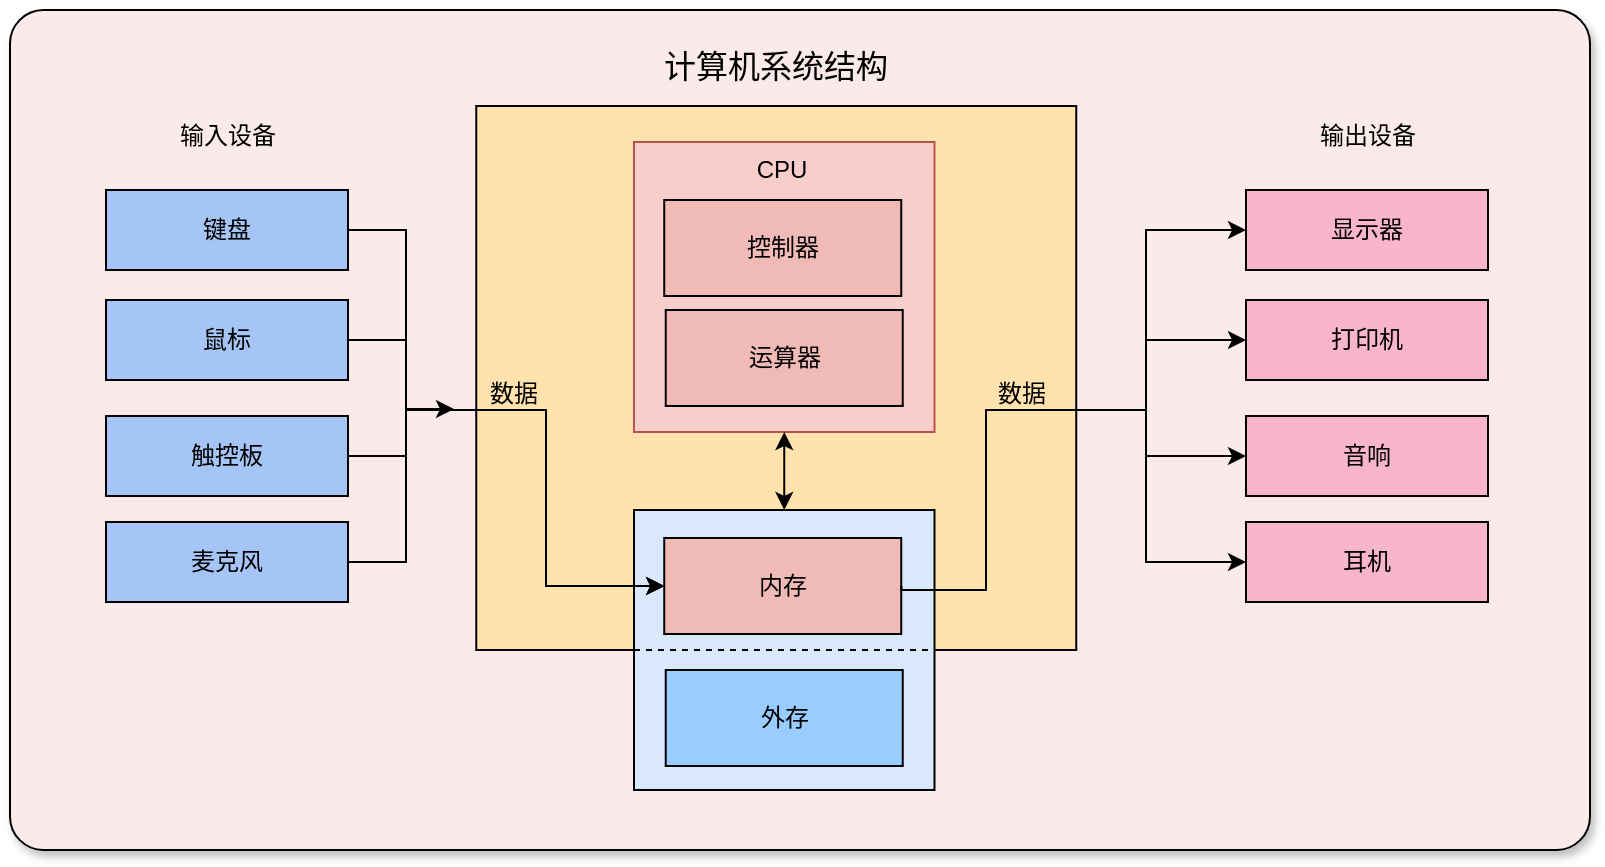 <mxfile version="26.2.9" pages="2">
  <diagram id="quONnxb9Ucw7Qj4F1OV8" name="00">
    <mxGraphModel dx="1262" dy="665" grid="1" gridSize="10" guides="1" tooltips="1" connect="1" arrows="1" fold="1" page="0" pageScale="1" pageWidth="850" pageHeight="1100" math="0" shadow="0">
      <root>
        <mxCell id="0" />
        <mxCell id="1" parent="0" />
        <mxCell id="I5aDIzrliXxLVix5E_Ne-48" value="" style="rounded=1;whiteSpace=wrap;html=1;fillColor=#FBEAEA;arcSize=4;shadow=1;" vertex="1" parent="1">
          <mxGeometry x="-38" y="210" width="790" height="420" as="geometry" />
        </mxCell>
        <mxCell id="I5aDIzrliXxLVix5E_Ne-1" value="" style="rounded=0;whiteSpace=wrap;html=1;fillColor=#FFE2AD;shadow=0;" vertex="1" parent="1">
          <mxGeometry x="195.13" y="258" width="300" height="272" as="geometry" />
        </mxCell>
        <mxCell id="I5aDIzrliXxLVix5E_Ne-2" value="计算机系统结构" style="text;html=1;align=center;verticalAlign=middle;whiteSpace=wrap;rounded=0;fontSize=16;" vertex="1" parent="1">
          <mxGeometry x="254.315" y="228" width="181.63" height="20" as="geometry" />
        </mxCell>
        <mxCell id="I5aDIzrliXxLVix5E_Ne-29" style="edgeStyle=orthogonalEdgeStyle;rounded=0;orthogonalLoop=1;jettySize=auto;html=1;entryX=0;entryY=0.5;entryDx=0;entryDy=0;" edge="1" parent="1" target="I5aDIzrliXxLVix5E_Ne-21">
          <mxGeometry relative="1" as="geometry">
            <mxPoint x="410" y="500" as="sourcePoint" />
            <Array as="points">
              <mxPoint x="450" y="500" />
              <mxPoint x="450" y="410" />
              <mxPoint x="530" y="410" />
              <mxPoint x="530" y="433" />
            </Array>
          </mxGeometry>
        </mxCell>
        <mxCell id="I5aDIzrliXxLVix5E_Ne-41" style="edgeStyle=orthogonalEdgeStyle;rounded=0;orthogonalLoop=1;jettySize=auto;html=1;exitX=1;exitY=0.5;exitDx=0;exitDy=0;entryX=0;entryY=0.5;entryDx=0;entryDy=0;" edge="1" parent="1" source="I5aDIzrliXxLVix5E_Ne-61" target="I5aDIzrliXxLVix5E_Ne-22">
          <mxGeometry relative="1" as="geometry">
            <Array as="points">
              <mxPoint x="408" y="500" />
              <mxPoint x="450" y="500" />
              <mxPoint x="450" y="410" />
              <mxPoint x="530" y="410" />
              <mxPoint x="530" y="486" />
            </Array>
          </mxGeometry>
        </mxCell>
        <mxCell id="I5aDIzrliXxLVix5E_Ne-15" value="" style="group;fillColor=none;" vertex="1" connectable="0" parent="1">
          <mxGeometry x="10" y="300" width="121" height="206" as="geometry" />
        </mxCell>
        <mxCell id="I5aDIzrliXxLVix5E_Ne-7" value="键盘" style="rounded=0;whiteSpace=wrap;html=1;flipV=1;fillColor=#A5C5F6;" vertex="1" parent="I5aDIzrliXxLVix5E_Ne-15">
          <mxGeometry width="121" height="40" as="geometry" />
        </mxCell>
        <mxCell id="I5aDIzrliXxLVix5E_Ne-8" value="鼠标" style="rounded=0;whiteSpace=wrap;html=1;flipV=1;fillColor=#A5C5F6;" vertex="1" parent="I5aDIzrliXxLVix5E_Ne-15">
          <mxGeometry y="55" width="121" height="40" as="geometry" />
        </mxCell>
        <mxCell id="I5aDIzrliXxLVix5E_Ne-9" value="触控板" style="rounded=0;whiteSpace=wrap;html=1;flipV=1;fillColor=#A5C5F6;" vertex="1" parent="I5aDIzrliXxLVix5E_Ne-15">
          <mxGeometry y="113" width="121" height="40" as="geometry" />
        </mxCell>
        <mxCell id="I5aDIzrliXxLVix5E_Ne-14" value="麦克风" style="rounded=0;whiteSpace=wrap;html=1;flipV=1;fillColor=#A5C5F6;" vertex="1" parent="I5aDIzrliXxLVix5E_Ne-15">
          <mxGeometry y="166" width="121" height="40" as="geometry" />
        </mxCell>
        <mxCell id="I5aDIzrliXxLVix5E_Ne-18" value="" style="group" vertex="1" connectable="0" parent="1">
          <mxGeometry x="580" y="300" width="121" height="206" as="geometry" />
        </mxCell>
        <mxCell id="I5aDIzrliXxLVix5E_Ne-19" value="显示器" style="rounded=0;whiteSpace=wrap;html=1;flipV=1;fillColor=#F9B5CB;" vertex="1" parent="I5aDIzrliXxLVix5E_Ne-18">
          <mxGeometry width="121" height="40" as="geometry" />
        </mxCell>
        <mxCell id="I5aDIzrliXxLVix5E_Ne-20" value="打印机" style="rounded=0;whiteSpace=wrap;html=1;flipV=1;fillColor=#F9B5CB;" vertex="1" parent="I5aDIzrliXxLVix5E_Ne-18">
          <mxGeometry y="55" width="121" height="40" as="geometry" />
        </mxCell>
        <mxCell id="I5aDIzrliXxLVix5E_Ne-21" value="音响" style="rounded=0;whiteSpace=wrap;html=1;flipV=1;fillColor=#F9B5CB;" vertex="1" parent="I5aDIzrliXxLVix5E_Ne-18">
          <mxGeometry y="113" width="121" height="40" as="geometry" />
        </mxCell>
        <mxCell id="I5aDIzrliXxLVix5E_Ne-22" value="耳机" style="rounded=0;whiteSpace=wrap;html=1;flipV=1;fillColor=#F9B5CB;" vertex="1" parent="I5aDIzrliXxLVix5E_Ne-18">
          <mxGeometry y="166" width="121" height="40" as="geometry" />
        </mxCell>
        <mxCell id="I5aDIzrliXxLVix5E_Ne-23" value="" style="edgeStyle=orthogonalEdgeStyle;orthogonalLoop=1;jettySize=auto;html=1;rounded=0;exitX=1;exitY=0.5;exitDx=0;exitDy=0;entryX=0;entryY=0.5;entryDx=0;entryDy=0;" edge="1" parent="1" source="I5aDIzrliXxLVix5E_Ne-7" target="I5aDIzrliXxLVix5E_Ne-61">
          <mxGeometry width="80" relative="1" as="geometry">
            <mxPoint x="250" y="190" as="sourcePoint" />
            <mxPoint x="330" y="190" as="targetPoint" />
            <Array as="points">
              <mxPoint x="160" y="320" />
              <mxPoint x="160" y="410" />
              <mxPoint x="230" y="410" />
              <mxPoint x="230" y="498" />
            </Array>
          </mxGeometry>
        </mxCell>
        <mxCell id="I5aDIzrliXxLVix5E_Ne-37" value="数据" style="text;html=1;align=center;verticalAlign=middle;whiteSpace=wrap;rounded=0;" vertex="1" parent="1">
          <mxGeometry x="184" y="387" width="60" height="30" as="geometry" />
        </mxCell>
        <mxCell id="I5aDIzrliXxLVix5E_Ne-38" value="数据" style="text;html=1;align=center;verticalAlign=middle;whiteSpace=wrap;rounded=0;" vertex="1" parent="1">
          <mxGeometry x="437.63" y="387" width="60" height="30" as="geometry" />
        </mxCell>
        <mxCell id="I5aDIzrliXxLVix5E_Ne-50" style="edgeStyle=orthogonalEdgeStyle;rounded=0;orthogonalLoop=1;jettySize=auto;html=1;exitX=1;exitY=0.5;exitDx=0;exitDy=0;entryX=0;entryY=0.75;entryDx=0;entryDy=0;" edge="1" parent="1" source="I5aDIzrliXxLVix5E_Ne-14" target="I5aDIzrliXxLVix5E_Ne-37">
          <mxGeometry relative="1" as="geometry">
            <Array as="points">
              <mxPoint x="160" y="486" />
              <mxPoint x="160" y="409" />
            </Array>
          </mxGeometry>
        </mxCell>
        <mxCell id="I5aDIzrliXxLVix5E_Ne-54" value="" style="group" vertex="1" connectable="0" parent="1">
          <mxGeometry x="274" y="256" width="150.25" height="254.5" as="geometry" />
        </mxCell>
        <mxCell id="I5aDIzrliXxLVix5E_Ne-3" value="" style="rounded=0;whiteSpace=wrap;html=1;fillColor=#f8cecc;strokeColor=#b85450;shadow=0;" vertex="1" parent="I5aDIzrliXxLVix5E_Ne-54">
          <mxGeometry y="20" width="150.25" height="145" as="geometry" />
        </mxCell>
        <mxCell id="I5aDIzrliXxLVix5E_Ne-47" value="CPU" style="text;html=1;align=center;verticalAlign=middle;whiteSpace=wrap;rounded=0;" vertex="1" parent="I5aDIzrliXxLVix5E_Ne-54">
          <mxGeometry x="44.365" y="19" width="60" height="30" as="geometry" />
        </mxCell>
        <mxCell id="I5aDIzrliXxLVix5E_Ne-4" value="控制器" style="rounded=0;whiteSpace=wrap;html=1;fillColor=#F0BAB7;" vertex="1" parent="I5aDIzrliXxLVix5E_Ne-54">
          <mxGeometry x="15.12" y="49" width="118.5" height="48" as="geometry" />
        </mxCell>
        <mxCell id="I5aDIzrliXxLVix5E_Ne-6" value="运算器" style="rounded=0;whiteSpace=wrap;html=1;fillColor=#F0BAB7;" vertex="1" parent="I5aDIzrliXxLVix5E_Ne-54">
          <mxGeometry x="15.87" y="104" width="118.5" height="48" as="geometry" />
        </mxCell>
        <mxCell id="I5aDIzrliXxLVix5E_Ne-5" value="存储器" style="rounded=0;whiteSpace=wrap;html=1;fillColor=#AEDBC3;" vertex="1" parent="I5aDIzrliXxLVix5E_Ne-54">
          <mxGeometry y="205.5" width="150" height="49" as="geometry" />
        </mxCell>
        <mxCell id="I5aDIzrliXxLVix5E_Ne-60" value="" style="rounded=0;whiteSpace=wrap;html=1;fillColor=#dae8fc;strokeColor=#000000;" vertex="1" parent="1">
          <mxGeometry x="274" y="460" width="150.25" height="140" as="geometry" />
        </mxCell>
        <mxCell id="I5aDIzrliXxLVix5E_Ne-61" value="内存" style="rounded=0;whiteSpace=wrap;html=1;fillColor=light-dark(#f0bab7, #1d293b);strokeColor=#000000;" vertex="1" parent="1">
          <mxGeometry x="289.12" y="474" width="118.5" height="48" as="geometry" />
        </mxCell>
        <mxCell id="I5aDIzrliXxLVix5E_Ne-62" value="外存" style="rounded=0;whiteSpace=wrap;html=1;fillColor=#99CCFF;strokeColor=#000000;" vertex="1" parent="1">
          <mxGeometry x="289.87" y="540" width="118.5" height="48" as="geometry" />
        </mxCell>
        <mxCell id="I5aDIzrliXxLVix5E_Ne-65" style="edgeStyle=orthogonalEdgeStyle;rounded=0;orthogonalLoop=1;jettySize=auto;html=1;exitX=0;exitY=0.5;exitDx=0;exitDy=0;entryX=1;entryY=0.5;entryDx=0;entryDy=0;dashed=1;endArrow=none;startFill=0;" edge="1" parent="1" source="I5aDIzrliXxLVix5E_Ne-60" target="I5aDIzrliXxLVix5E_Ne-60">
          <mxGeometry relative="1" as="geometry">
            <Array as="points">
              <mxPoint x="360" y="530" />
              <mxPoint x="360" y="530" />
            </Array>
          </mxGeometry>
        </mxCell>
        <mxCell id="I5aDIzrliXxLVix5E_Ne-53" style="edgeStyle=orthogonalEdgeStyle;rounded=0;orthogonalLoop=1;jettySize=auto;html=1;exitX=0.5;exitY=1;exitDx=0;exitDy=0;startArrow=classic;startFill=1;entryX=0.5;entryY=0;entryDx=0;entryDy=0;" edge="1" parent="1" source="I5aDIzrliXxLVix5E_Ne-3" target="I5aDIzrliXxLVix5E_Ne-60">
          <mxGeometry relative="1" as="geometry">
            <mxPoint x="349" y="470" as="targetPoint" />
          </mxGeometry>
        </mxCell>
        <mxCell id="I5aDIzrliXxLVix5E_Ne-66" style="edgeStyle=orthogonalEdgeStyle;rounded=0;orthogonalLoop=1;jettySize=auto;html=1;exitX=1;exitY=0.5;exitDx=0;exitDy=0;" edge="1" parent="1" source="I5aDIzrliXxLVix5E_Ne-14" target="I5aDIzrliXxLVix5E_Ne-61">
          <mxGeometry relative="1" as="geometry">
            <Array as="points">
              <mxPoint x="160" y="486" />
              <mxPoint x="160" y="410" />
              <mxPoint x="230" y="410" />
              <mxPoint x="230" y="498" />
            </Array>
          </mxGeometry>
        </mxCell>
        <mxCell id="I5aDIzrliXxLVix5E_Ne-67" style="edgeStyle=orthogonalEdgeStyle;rounded=0;orthogonalLoop=1;jettySize=auto;html=1;exitX=1;exitY=0.5;exitDx=0;exitDy=0;entryX=0;entryY=0.5;entryDx=0;entryDy=0;" edge="1" parent="1" source="I5aDIzrliXxLVix5E_Ne-9" target="I5aDIzrliXxLVix5E_Ne-61">
          <mxGeometry relative="1" as="geometry">
            <Array as="points">
              <mxPoint x="160" y="433" />
              <mxPoint x="160" y="410" />
              <mxPoint x="230" y="410" />
              <mxPoint x="230" y="498" />
            </Array>
          </mxGeometry>
        </mxCell>
        <mxCell id="I5aDIzrliXxLVix5E_Ne-73" style="edgeStyle=orthogonalEdgeStyle;rounded=0;orthogonalLoop=1;jettySize=auto;html=1;exitX=1;exitY=0.5;exitDx=0;exitDy=0;entryX=0;entryY=0.5;entryDx=0;entryDy=0;" edge="1" parent="1" source="I5aDIzrliXxLVix5E_Ne-8" target="I5aDIzrliXxLVix5E_Ne-61">
          <mxGeometry relative="1" as="geometry">
            <Array as="points">
              <mxPoint x="160" y="375" />
              <mxPoint x="160" y="410" />
              <mxPoint x="230" y="410" />
              <mxPoint x="230" y="498" />
            </Array>
          </mxGeometry>
        </mxCell>
        <mxCell id="I5aDIzrliXxLVix5E_Ne-27" style="edgeStyle=orthogonalEdgeStyle;rounded=0;orthogonalLoop=1;jettySize=auto;html=1;exitX=1;exitY=0.5;exitDx=0;exitDy=0;entryX=0;entryY=0.5;entryDx=0;entryDy=0;" edge="1" parent="1" source="I5aDIzrliXxLVix5E_Ne-61" target="I5aDIzrliXxLVix5E_Ne-19">
          <mxGeometry relative="1" as="geometry">
            <mxPoint x="460" y="486" as="sourcePoint" />
            <mxPoint x="653.97" y="320" as="targetPoint" />
            <Array as="points">
              <mxPoint x="408" y="500" />
              <mxPoint x="450" y="500" />
              <mxPoint x="450" y="410" />
              <mxPoint x="530" y="410" />
              <mxPoint x="530" y="320" />
            </Array>
          </mxGeometry>
        </mxCell>
        <mxCell id="I5aDIzrliXxLVix5E_Ne-28" style="edgeStyle=orthogonalEdgeStyle;rounded=0;orthogonalLoop=1;jettySize=auto;html=1;exitX=1;exitY=0.5;exitDx=0;exitDy=0;entryX=0;entryY=0.5;entryDx=0;entryDy=0;" edge="1" parent="1" source="I5aDIzrliXxLVix5E_Ne-61" target="I5aDIzrliXxLVix5E_Ne-20">
          <mxGeometry relative="1" as="geometry">
            <Array as="points">
              <mxPoint x="408" y="500" />
              <mxPoint x="450" y="500" />
              <mxPoint x="450" y="410" />
              <mxPoint x="530" y="410" />
              <mxPoint x="530" y="375" />
            </Array>
          </mxGeometry>
        </mxCell>
        <mxCell id="I5aDIzrliXxLVix5E_Ne-74" value="输入设备" style="text;html=1;align=center;verticalAlign=middle;whiteSpace=wrap;rounded=0;" vertex="1" parent="1">
          <mxGeometry x="40.5" y="258" width="60" height="30" as="geometry" />
        </mxCell>
        <mxCell id="I5aDIzrliXxLVix5E_Ne-75" value="输出设备" style="text;html=1;align=center;verticalAlign=middle;whiteSpace=wrap;rounded=0;" vertex="1" parent="1">
          <mxGeometry x="610.5" y="258" width="60" height="30" as="geometry" />
        </mxCell>
      </root>
    </mxGraphModel>
  </diagram>
  <diagram id="C5RBs43oDa-KdzZeNtuy" name="Page-1">
    <mxGraphModel dx="1354" dy="1046" grid="0" gridSize="10" guides="1" tooltips="1" connect="1" arrows="1" fold="1" page="0" pageScale="1" pageWidth="827" pageHeight="1169" math="0" shadow="0">
      <root>
        <mxCell id="WIyWlLk6GJQsqaUBKTNV-0" />
        <mxCell id="WIyWlLk6GJQsqaUBKTNV-1" parent="WIyWlLk6GJQsqaUBKTNV-0" />
        <mxCell id="xVwW4lFDMVjpCHsykP15-6" style="edgeStyle=orthogonalEdgeStyle;rounded=0;orthogonalLoop=1;jettySize=auto;html=1;exitX=0.5;exitY=1;exitDx=0;exitDy=0;entryX=0.5;entryY=0;entryDx=0;entryDy=0;" edge="1" parent="WIyWlLk6GJQsqaUBKTNV-1" source="xVwW4lFDMVjpCHsykP15-0" target="xVwW4lFDMVjpCHsykP15-2">
          <mxGeometry relative="1" as="geometry" />
        </mxCell>
        <mxCell id="xVwW4lFDMVjpCHsykP15-0" value="输入a, b" style="shape=parallelogram;perimeter=parallelogramPerimeter;whiteSpace=wrap;html=1;fixedSize=1;fillColor=#f5f5f5;fontColor=#333333;strokeColor=#666666;" vertex="1" parent="WIyWlLk6GJQsqaUBKTNV-1">
          <mxGeometry x="40" y="275" width="140" height="40" as="geometry" />
        </mxCell>
        <mxCell id="xVwW4lFDMVjpCHsykP15-5" style="edgeStyle=orthogonalEdgeStyle;rounded=0;orthogonalLoop=1;jettySize=auto;html=1;exitX=0.5;exitY=1;exitDx=0;exitDy=0;entryX=0.5;entryY=0;entryDx=0;entryDy=0;" edge="1" parent="WIyWlLk6GJQsqaUBKTNV-1" source="xVwW4lFDMVjpCHsykP15-1" target="xVwW4lFDMVjpCHsykP15-0">
          <mxGeometry relative="1" as="geometry" />
        </mxCell>
        <mxCell id="xVwW4lFDMVjpCHsykP15-1" value="开始" style="rounded=1;whiteSpace=wrap;html=1;fontSize=12;glass=0;strokeWidth=1;shadow=0;fillColor=#fff2cc;strokeColor=#d6b656;" vertex="1" parent="WIyWlLk6GJQsqaUBKTNV-1">
          <mxGeometry x="50" y="200" width="120" height="40" as="geometry" />
        </mxCell>
        <mxCell id="xVwW4lFDMVjpCHsykP15-7" style="edgeStyle=orthogonalEdgeStyle;rounded=0;orthogonalLoop=1;jettySize=auto;html=1;exitX=0.5;exitY=1;exitDx=0;exitDy=0;entryX=0.5;entryY=0;entryDx=0;entryDy=0;" edge="1" parent="WIyWlLk6GJQsqaUBKTNV-1" source="xVwW4lFDMVjpCHsykP15-2" target="xVwW4lFDMVjpCHsykP15-3">
          <mxGeometry relative="1" as="geometry" />
        </mxCell>
        <mxCell id="xVwW4lFDMVjpCHsykP15-2" value="算数运算&lt;div&gt;+ - * /&lt;/div&gt;" style="rounded=0;whiteSpace=wrap;html=1;fillColor=#f8cecc;strokeColor=#b85450;" vertex="1" parent="WIyWlLk6GJQsqaUBKTNV-1">
          <mxGeometry x="50" y="350" width="120" height="40" as="geometry" />
        </mxCell>
        <mxCell id="xVwW4lFDMVjpCHsykP15-8" style="edgeStyle=orthogonalEdgeStyle;rounded=0;orthogonalLoop=1;jettySize=auto;html=1;exitX=0.5;exitY=1;exitDx=0;exitDy=0;entryX=0.5;entryY=0;entryDx=0;entryDy=0;" edge="1" parent="WIyWlLk6GJQsqaUBKTNV-1" source="xVwW4lFDMVjpCHsykP15-3" target="xVwW4lFDMVjpCHsykP15-4">
          <mxGeometry relative="1" as="geometry" />
        </mxCell>
        <mxCell id="xVwW4lFDMVjpCHsykP15-3" value="输出计算结果" style="shape=parallelogram;perimeter=parallelogramPerimeter;whiteSpace=wrap;html=1;fixedSize=1;fillColor=#f5f5f5;fontColor=#333333;strokeColor=#666666;" vertex="1" parent="WIyWlLk6GJQsqaUBKTNV-1">
          <mxGeometry x="40" y="425" width="140" height="40" as="geometry" />
        </mxCell>
        <mxCell id="xVwW4lFDMVjpCHsykP15-4" value="结束" style="rounded=1;whiteSpace=wrap;html=1;fontSize=12;glass=0;strokeWidth=1;shadow=0;fillColor=#ffe6cc;strokeColor=#d79b00;" vertex="1" parent="WIyWlLk6GJQsqaUBKTNV-1">
          <mxGeometry x="50" y="500" width="120" height="40" as="geometry" />
        </mxCell>
        <mxCell id="xVwW4lFDMVjpCHsykP15-48" value="" style="group" vertex="1" connectable="0" parent="WIyWlLk6GJQsqaUBKTNV-1">
          <mxGeometry x="290" y="110" width="430" height="550" as="geometry" />
        </mxCell>
        <mxCell id="xVwW4lFDMVjpCHsykP15-27" style="edgeStyle=orthogonalEdgeStyle;rounded=0;orthogonalLoop=1;jettySize=auto;html=1;exitX=0.5;exitY=1;exitDx=0;exitDy=0;entryX=0.5;entryY=0;entryDx=0;entryDy=0;" edge="1" parent="xVwW4lFDMVjpCHsykP15-48" source="xVwW4lFDMVjpCHsykP15-18" target="xVwW4lFDMVjpCHsykP15-22">
          <mxGeometry relative="1" as="geometry" />
        </mxCell>
        <mxCell id="xVwW4lFDMVjpCHsykP15-28" style="edgeStyle=orthogonalEdgeStyle;rounded=0;orthogonalLoop=1;jettySize=auto;html=1;exitX=1;exitY=0.5;exitDx=0;exitDy=0;entryX=0.5;entryY=0;entryDx=0;entryDy=0;" edge="1" parent="xVwW4lFDMVjpCHsykP15-48" source="xVwW4lFDMVjpCHsykP15-18" target="xVwW4lFDMVjpCHsykP15-23">
          <mxGeometry relative="1" as="geometry" />
        </mxCell>
        <mxCell id="xVwW4lFDMVjpCHsykP15-18" value="op == &#39;+&#39;" style="rhombus;whiteSpace=wrap;html=1;" vertex="1" parent="xVwW4lFDMVjpCHsykP15-48">
          <mxGeometry x="30" y="147.685" width="80" height="50.926" as="geometry" />
        </mxCell>
        <mxCell id="xVwW4lFDMVjpCHsykP15-26" style="edgeStyle=orthogonalEdgeStyle;rounded=0;orthogonalLoop=1;jettySize=auto;html=1;exitX=0.5;exitY=1;exitDx=0;exitDy=0;entryX=0.5;entryY=0;entryDx=0;entryDy=0;" edge="1" parent="xVwW4lFDMVjpCHsykP15-48" source="xVwW4lFDMVjpCHsykP15-19" target="xVwW4lFDMVjpCHsykP15-18">
          <mxGeometry relative="1" as="geometry" />
        </mxCell>
        <mxCell id="xVwW4lFDMVjpCHsykP15-19" value="输入a, b, op" style="shape=parallelogram;perimeter=parallelogramPerimeter;whiteSpace=wrap;html=1;fixedSize=1;fillColor=#f5f5f5;fontColor=#333333;strokeColor=#666666;" vertex="1" parent="xVwW4lFDMVjpCHsykP15-48">
          <mxGeometry y="76.389" width="140" height="40.741" as="geometry" />
        </mxCell>
        <mxCell id="xVwW4lFDMVjpCHsykP15-20" style="edgeStyle=orthogonalEdgeStyle;rounded=0;orthogonalLoop=1;jettySize=auto;html=1;exitX=0.5;exitY=1;exitDx=0;exitDy=0;entryX=0.5;entryY=0;entryDx=0;entryDy=0;" edge="1" parent="xVwW4lFDMVjpCHsykP15-48" source="xVwW4lFDMVjpCHsykP15-21" target="xVwW4lFDMVjpCHsykP15-19">
          <mxGeometry relative="1" as="geometry" />
        </mxCell>
        <mxCell id="xVwW4lFDMVjpCHsykP15-21" value="开始" style="rounded=1;whiteSpace=wrap;html=1;fontSize=12;glass=0;strokeWidth=1;shadow=0;fillColor=#fff2cc;strokeColor=#d6b656;" vertex="1" parent="xVwW4lFDMVjpCHsykP15-48">
          <mxGeometry x="10" width="120" height="40.741" as="geometry" />
        </mxCell>
        <mxCell id="xVwW4lFDMVjpCHsykP15-39" style="edgeStyle=orthogonalEdgeStyle;rounded=0;orthogonalLoop=1;jettySize=auto;html=1;exitX=0.5;exitY=1;exitDx=0;exitDy=0;entryX=0.5;entryY=0;entryDx=0;entryDy=0;" edge="1" parent="xVwW4lFDMVjpCHsykP15-48" source="xVwW4lFDMVjpCHsykP15-22" target="xVwW4lFDMVjpCHsykP15-45">
          <mxGeometry relative="1" as="geometry">
            <mxPoint x="70" y="437.963" as="targetPoint" />
          </mxGeometry>
        </mxCell>
        <mxCell id="xVwW4lFDMVjpCHsykP15-22" value="计算 a + b" style="rounded=0;whiteSpace=wrap;html=1;fillColor=#f8cecc;strokeColor=#b85450;" vertex="1" parent="xVwW4lFDMVjpCHsykP15-48">
          <mxGeometry x="10" y="244.444" width="120" height="40.741" as="geometry" />
        </mxCell>
        <mxCell id="xVwW4lFDMVjpCHsykP15-29" style="edgeStyle=orthogonalEdgeStyle;rounded=0;orthogonalLoop=1;jettySize=auto;html=1;exitX=1;exitY=0.5;exitDx=0;exitDy=0;entryX=0.5;entryY=0;entryDx=0;entryDy=0;" edge="1" parent="xVwW4lFDMVjpCHsykP15-48" source="xVwW4lFDMVjpCHsykP15-23" target="xVwW4lFDMVjpCHsykP15-24">
          <mxGeometry relative="1" as="geometry" />
        </mxCell>
        <mxCell id="xVwW4lFDMVjpCHsykP15-34" style="edgeStyle=orthogonalEdgeStyle;rounded=0;orthogonalLoop=1;jettySize=auto;html=1;exitX=0.5;exitY=1;exitDx=0;exitDy=0;entryX=0.5;entryY=0;entryDx=0;entryDy=0;" edge="1" parent="xVwW4lFDMVjpCHsykP15-48" source="xVwW4lFDMVjpCHsykP15-23" target="xVwW4lFDMVjpCHsykP15-32">
          <mxGeometry relative="1" as="geometry" />
        </mxCell>
        <mxCell id="xVwW4lFDMVjpCHsykP15-23" value="op == &#39;-&#39;" style="rhombus;whiteSpace=wrap;html=1;" vertex="1" parent="xVwW4lFDMVjpCHsykP15-48">
          <mxGeometry x="130" y="193.519" width="80" height="50.926" as="geometry" />
        </mxCell>
        <mxCell id="xVwW4lFDMVjpCHsykP15-30" style="edgeStyle=orthogonalEdgeStyle;rounded=0;orthogonalLoop=1;jettySize=auto;html=1;exitX=1;exitY=0.5;exitDx=0;exitDy=0;entryX=0.5;entryY=0;entryDx=0;entryDy=0;" edge="1" parent="xVwW4lFDMVjpCHsykP15-48" source="xVwW4lFDMVjpCHsykP15-24" target="xVwW4lFDMVjpCHsykP15-25">
          <mxGeometry relative="1" as="geometry" />
        </mxCell>
        <mxCell id="xVwW4lFDMVjpCHsykP15-36" style="edgeStyle=orthogonalEdgeStyle;rounded=0;orthogonalLoop=1;jettySize=auto;html=1;exitX=0.5;exitY=1;exitDx=0;exitDy=0;entryX=0.5;entryY=0;entryDx=0;entryDy=0;" edge="1" parent="xVwW4lFDMVjpCHsykP15-48" source="xVwW4lFDMVjpCHsykP15-24" target="xVwW4lFDMVjpCHsykP15-31">
          <mxGeometry relative="1" as="geometry" />
        </mxCell>
        <mxCell id="xVwW4lFDMVjpCHsykP15-24" value="op == &#39;*&#39;" style="rhombus;whiteSpace=wrap;html=1;" vertex="1" parent="xVwW4lFDMVjpCHsykP15-48">
          <mxGeometry x="230" y="246.481" width="80" height="50.926" as="geometry" />
        </mxCell>
        <mxCell id="xVwW4lFDMVjpCHsykP15-37" style="edgeStyle=orthogonalEdgeStyle;rounded=0;orthogonalLoop=1;jettySize=auto;html=1;exitX=0.5;exitY=1;exitDx=0;exitDy=0;entryX=0.5;entryY=0;entryDx=0;entryDy=0;" edge="1" parent="xVwW4lFDMVjpCHsykP15-48" source="xVwW4lFDMVjpCHsykP15-25" target="xVwW4lFDMVjpCHsykP15-33">
          <mxGeometry relative="1" as="geometry" />
        </mxCell>
        <mxCell id="xVwW4lFDMVjpCHsykP15-25" value="op == &#39;/&#39;" style="rhombus;whiteSpace=wrap;html=1;" vertex="1" parent="xVwW4lFDMVjpCHsykP15-48">
          <mxGeometry x="330" y="295.37" width="80" height="50.926" as="geometry" />
        </mxCell>
        <mxCell id="xVwW4lFDMVjpCHsykP15-42" style="edgeStyle=orthogonalEdgeStyle;rounded=0;orthogonalLoop=1;jettySize=auto;html=1;exitX=0.5;exitY=1;exitDx=0;exitDy=0;entryX=0.5;entryY=0;entryDx=0;entryDy=0;" edge="1" parent="xVwW4lFDMVjpCHsykP15-48" source="xVwW4lFDMVjpCHsykP15-31">
          <mxGeometry relative="1" as="geometry">
            <mxPoint x="70" y="437.963" as="targetPoint" />
            <Array as="points">
              <mxPoint x="270" y="417.593" />
              <mxPoint x="70" y="417.593" />
            </Array>
          </mxGeometry>
        </mxCell>
        <mxCell id="xVwW4lFDMVjpCHsykP15-31" value="计算 a - b" style="rounded=0;whiteSpace=wrap;html=1;fillColor=#f8cecc;strokeColor=#b85450;" vertex="1" parent="xVwW4lFDMVjpCHsykP15-48">
          <mxGeometry x="210" y="346.296" width="120" height="40.741" as="geometry" />
        </mxCell>
        <mxCell id="xVwW4lFDMVjpCHsykP15-41" style="edgeStyle=orthogonalEdgeStyle;rounded=0;orthogonalLoop=1;jettySize=auto;html=1;exitX=0.5;exitY=1;exitDx=0;exitDy=0;entryX=0.5;entryY=0;entryDx=0;entryDy=0;" edge="1" parent="xVwW4lFDMVjpCHsykP15-48" source="xVwW4lFDMVjpCHsykP15-32" target="xVwW4lFDMVjpCHsykP15-45">
          <mxGeometry relative="1" as="geometry">
            <mxPoint x="70" y="437.963" as="targetPoint" />
          </mxGeometry>
        </mxCell>
        <mxCell id="xVwW4lFDMVjpCHsykP15-32" value="计算 a - b" style="rounded=0;whiteSpace=wrap;html=1;fillColor=#f8cecc;strokeColor=#b85450;" vertex="1" parent="xVwW4lFDMVjpCHsykP15-48">
          <mxGeometry x="110" y="295.37" width="120" height="40.741" as="geometry" />
        </mxCell>
        <mxCell id="xVwW4lFDMVjpCHsykP15-43" style="edgeStyle=orthogonalEdgeStyle;rounded=0;orthogonalLoop=1;jettySize=auto;html=1;exitX=0;exitY=0.5;exitDx=0;exitDy=0;entryX=0.5;entryY=0;entryDx=0;entryDy=0;" edge="1" parent="xVwW4lFDMVjpCHsykP15-48" source="xVwW4lFDMVjpCHsykP15-33" target="xVwW4lFDMVjpCHsykP15-45">
          <mxGeometry relative="1" as="geometry">
            <mxPoint x="70" y="437.963" as="targetPoint" />
          </mxGeometry>
        </mxCell>
        <mxCell id="xVwW4lFDMVjpCHsykP15-33" value="计算 a * b" style="rounded=0;whiteSpace=wrap;html=1;fillColor=#f8cecc;strokeColor=#b85450;" vertex="1" parent="xVwW4lFDMVjpCHsykP15-48">
          <mxGeometry x="310" y="397.222" width="120" height="40.741" as="geometry" />
        </mxCell>
        <mxCell id="xVwW4lFDMVjpCHsykP15-47" style="edgeStyle=orthogonalEdgeStyle;rounded=0;orthogonalLoop=1;jettySize=auto;html=1;exitX=0.5;exitY=1;exitDx=0;exitDy=0;" edge="1" parent="xVwW4lFDMVjpCHsykP15-48" source="xVwW4lFDMVjpCHsykP15-45" target="xVwW4lFDMVjpCHsykP15-46">
          <mxGeometry relative="1" as="geometry" />
        </mxCell>
        <mxCell id="xVwW4lFDMVjpCHsykP15-45" value="输出计算结果" style="shape=parallelogram;perimeter=parallelogramPerimeter;whiteSpace=wrap;html=1;fixedSize=1;fillColor=#f5f5f5;fontColor=#333333;strokeColor=#666666;" vertex="1" parent="xVwW4lFDMVjpCHsykP15-48">
          <mxGeometry y="437.963" width="140" height="40.741" as="geometry" />
        </mxCell>
        <mxCell id="xVwW4lFDMVjpCHsykP15-46" value="结束" style="rounded=1;whiteSpace=wrap;html=1;fontSize=12;glass=0;strokeWidth=1;shadow=0;fillColor=#ffe6cc;strokeColor=#d79b00;" vertex="1" parent="xVwW4lFDMVjpCHsykP15-48">
          <mxGeometry x="10" y="509.259" width="120" height="40.741" as="geometry" />
        </mxCell>
        <mxCell id="xVwW4lFDMVjpCHsykP15-49" value="" style="group" vertex="1" connectable="0" parent="WIyWlLk6GJQsqaUBKTNV-1">
          <mxGeometry x="797" y="125" width="430" height="550" as="geometry" />
        </mxCell>
        <mxCell id="xVwW4lFDMVjpCHsykP15-50" style="edgeStyle=orthogonalEdgeStyle;rounded=0;orthogonalLoop=1;jettySize=auto;html=1;exitX=0.5;exitY=1;exitDx=0;exitDy=0;entryX=0.5;entryY=0;entryDx=0;entryDy=0;" edge="1" parent="xVwW4lFDMVjpCHsykP15-49" source="xVwW4lFDMVjpCHsykP15-52" target="xVwW4lFDMVjpCHsykP15-58">
          <mxGeometry relative="1" as="geometry" />
        </mxCell>
        <mxCell id="xVwW4lFDMVjpCHsykP15-51" style="edgeStyle=orthogonalEdgeStyle;rounded=0;orthogonalLoop=1;jettySize=auto;html=1;exitX=1;exitY=0.5;exitDx=0;exitDy=0;entryX=0.5;entryY=0;entryDx=0;entryDy=0;" edge="1" parent="xVwW4lFDMVjpCHsykP15-49" source="xVwW4lFDMVjpCHsykP15-52" target="xVwW4lFDMVjpCHsykP15-61">
          <mxGeometry relative="1" as="geometry" />
        </mxCell>
        <mxCell id="xVwW4lFDMVjpCHsykP15-52" value="op == &#39;+&#39;" style="rhombus;whiteSpace=wrap;html=1;" vertex="1" parent="xVwW4lFDMVjpCHsykP15-49">
          <mxGeometry x="30" y="147.685" width="80" height="50.926" as="geometry" />
        </mxCell>
        <mxCell id="xVwW4lFDMVjpCHsykP15-53" style="edgeStyle=orthogonalEdgeStyle;rounded=0;orthogonalLoop=1;jettySize=auto;html=1;exitX=0.5;exitY=1;exitDx=0;exitDy=0;entryX=0.5;entryY=0;entryDx=0;entryDy=0;" edge="1" parent="xVwW4lFDMVjpCHsykP15-49" source="xVwW4lFDMVjpCHsykP15-54" target="xVwW4lFDMVjpCHsykP15-52">
          <mxGeometry relative="1" as="geometry" />
        </mxCell>
        <mxCell id="xVwW4lFDMVjpCHsykP15-54" value="输入a, b, op" style="shape=parallelogram;perimeter=parallelogramPerimeter;whiteSpace=wrap;html=1;fixedSize=1;fillColor=#f5f5f5;fontColor=#333333;strokeColor=#666666;" vertex="1" parent="xVwW4lFDMVjpCHsykP15-49">
          <mxGeometry y="76.389" width="140" height="40.741" as="geometry" />
        </mxCell>
        <mxCell id="xVwW4lFDMVjpCHsykP15-55" style="edgeStyle=orthogonalEdgeStyle;rounded=0;orthogonalLoop=1;jettySize=auto;html=1;exitX=0.5;exitY=1;exitDx=0;exitDy=0;entryX=0.5;entryY=0;entryDx=0;entryDy=0;" edge="1" parent="xVwW4lFDMVjpCHsykP15-49" source="xVwW4lFDMVjpCHsykP15-56" target="xVwW4lFDMVjpCHsykP15-54">
          <mxGeometry relative="1" as="geometry" />
        </mxCell>
        <mxCell id="xVwW4lFDMVjpCHsykP15-56" value="开始" style="rounded=1;whiteSpace=wrap;html=1;fontSize=12;glass=0;strokeWidth=1;shadow=0;fillColor=#fff2cc;strokeColor=#d6b656;" vertex="1" parent="xVwW4lFDMVjpCHsykP15-49">
          <mxGeometry x="10" width="120" height="40.741" as="geometry" />
        </mxCell>
        <mxCell id="xVwW4lFDMVjpCHsykP15-57" style="edgeStyle=orthogonalEdgeStyle;rounded=0;orthogonalLoop=1;jettySize=auto;html=1;exitX=0.5;exitY=1;exitDx=0;exitDy=0;entryX=0.5;entryY=0;entryDx=0;entryDy=0;" edge="1" parent="xVwW4lFDMVjpCHsykP15-49" source="xVwW4lFDMVjpCHsykP15-58" target="xVwW4lFDMVjpCHsykP15-74">
          <mxGeometry relative="1" as="geometry">
            <mxPoint x="70" y="437.963" as="targetPoint" />
          </mxGeometry>
        </mxCell>
        <mxCell id="xVwW4lFDMVjpCHsykP15-58" value="计算 a + b" style="rounded=0;whiteSpace=wrap;html=1;fillColor=#f8cecc;strokeColor=#b85450;" vertex="1" parent="xVwW4lFDMVjpCHsykP15-49">
          <mxGeometry x="10" y="244.444" width="120" height="40.741" as="geometry" />
        </mxCell>
        <mxCell id="xVwW4lFDMVjpCHsykP15-59" style="edgeStyle=orthogonalEdgeStyle;rounded=0;orthogonalLoop=1;jettySize=auto;html=1;exitX=1;exitY=0.5;exitDx=0;exitDy=0;entryX=0.5;entryY=0;entryDx=0;entryDy=0;" edge="1" parent="xVwW4lFDMVjpCHsykP15-49" source="xVwW4lFDMVjpCHsykP15-61" target="xVwW4lFDMVjpCHsykP15-64">
          <mxGeometry relative="1" as="geometry" />
        </mxCell>
        <mxCell id="xVwW4lFDMVjpCHsykP15-60" style="edgeStyle=orthogonalEdgeStyle;rounded=0;orthogonalLoop=1;jettySize=auto;html=1;exitX=0.5;exitY=1;exitDx=0;exitDy=0;entryX=0.5;entryY=0;entryDx=0;entryDy=0;" edge="1" parent="xVwW4lFDMVjpCHsykP15-49" source="xVwW4lFDMVjpCHsykP15-61" target="xVwW4lFDMVjpCHsykP15-70">
          <mxGeometry relative="1" as="geometry" />
        </mxCell>
        <mxCell id="xVwW4lFDMVjpCHsykP15-61" value="op == &#39;-&#39;" style="rhombus;whiteSpace=wrap;html=1;" vertex="1" parent="xVwW4lFDMVjpCHsykP15-49">
          <mxGeometry x="130" y="193.519" width="80" height="50.926" as="geometry" />
        </mxCell>
        <mxCell id="xVwW4lFDMVjpCHsykP15-62" style="edgeStyle=orthogonalEdgeStyle;rounded=0;orthogonalLoop=1;jettySize=auto;html=1;exitX=1;exitY=0.5;exitDx=0;exitDy=0;entryX=0.5;entryY=0;entryDx=0;entryDy=0;" edge="1" parent="xVwW4lFDMVjpCHsykP15-49" source="xVwW4lFDMVjpCHsykP15-64" target="xVwW4lFDMVjpCHsykP15-66">
          <mxGeometry relative="1" as="geometry" />
        </mxCell>
        <mxCell id="xVwW4lFDMVjpCHsykP15-63" style="edgeStyle=orthogonalEdgeStyle;rounded=0;orthogonalLoop=1;jettySize=auto;html=1;exitX=0.5;exitY=1;exitDx=0;exitDy=0;entryX=0.5;entryY=0;entryDx=0;entryDy=0;" edge="1" parent="xVwW4lFDMVjpCHsykP15-49" source="xVwW4lFDMVjpCHsykP15-64" target="xVwW4lFDMVjpCHsykP15-68">
          <mxGeometry relative="1" as="geometry" />
        </mxCell>
        <mxCell id="xVwW4lFDMVjpCHsykP15-64" value="op == &#39;*&#39;" style="rhombus;whiteSpace=wrap;html=1;" vertex="1" parent="xVwW4lFDMVjpCHsykP15-49">
          <mxGeometry x="230" y="246.481" width="80" height="50.926" as="geometry" />
        </mxCell>
        <mxCell id="xVwW4lFDMVjpCHsykP15-65" style="edgeStyle=orthogonalEdgeStyle;rounded=0;orthogonalLoop=1;jettySize=auto;html=1;exitX=0.5;exitY=1;exitDx=0;exitDy=0;entryX=0.5;entryY=0;entryDx=0;entryDy=0;" edge="1" parent="xVwW4lFDMVjpCHsykP15-49" source="xVwW4lFDMVjpCHsykP15-66" target="xVwW4lFDMVjpCHsykP15-72">
          <mxGeometry relative="1" as="geometry" />
        </mxCell>
        <mxCell id="xVwW4lFDMVjpCHsykP15-66" value="op == &#39;/&#39;" style="rhombus;whiteSpace=wrap;html=1;" vertex="1" parent="xVwW4lFDMVjpCHsykP15-49">
          <mxGeometry x="330" y="295.37" width="80" height="50.926" as="geometry" />
        </mxCell>
        <mxCell id="xVwW4lFDMVjpCHsykP15-67" style="edgeStyle=orthogonalEdgeStyle;rounded=0;orthogonalLoop=1;jettySize=auto;html=1;exitX=0.5;exitY=1;exitDx=0;exitDy=0;entryX=0.5;entryY=0;entryDx=0;entryDy=0;" edge="1" parent="xVwW4lFDMVjpCHsykP15-49" source="xVwW4lFDMVjpCHsykP15-68">
          <mxGeometry relative="1" as="geometry">
            <mxPoint x="70" y="437.963" as="targetPoint" />
            <Array as="points">
              <mxPoint x="270" y="417.593" />
              <mxPoint x="70" y="417.593" />
            </Array>
          </mxGeometry>
        </mxCell>
        <mxCell id="xVwW4lFDMVjpCHsykP15-68" value="计算 a - b" style="rounded=0;whiteSpace=wrap;html=1;fillColor=#f8cecc;strokeColor=#b85450;" vertex="1" parent="xVwW4lFDMVjpCHsykP15-49">
          <mxGeometry x="210" y="346.296" width="120" height="40.741" as="geometry" />
        </mxCell>
        <mxCell id="xVwW4lFDMVjpCHsykP15-69" style="edgeStyle=orthogonalEdgeStyle;rounded=0;orthogonalLoop=1;jettySize=auto;html=1;exitX=0.5;exitY=1;exitDx=0;exitDy=0;entryX=0.5;entryY=0;entryDx=0;entryDy=0;" edge="1" parent="xVwW4lFDMVjpCHsykP15-49" source="xVwW4lFDMVjpCHsykP15-70" target="xVwW4lFDMVjpCHsykP15-74">
          <mxGeometry relative="1" as="geometry">
            <mxPoint x="70" y="437.963" as="targetPoint" />
          </mxGeometry>
        </mxCell>
        <mxCell id="xVwW4lFDMVjpCHsykP15-70" value="计算 a - b" style="rounded=0;whiteSpace=wrap;html=1;fillColor=#f8cecc;strokeColor=#b85450;" vertex="1" parent="xVwW4lFDMVjpCHsykP15-49">
          <mxGeometry x="110" y="295.37" width="120" height="40.741" as="geometry" />
        </mxCell>
        <mxCell id="xVwW4lFDMVjpCHsykP15-71" style="edgeStyle=orthogonalEdgeStyle;rounded=0;orthogonalLoop=1;jettySize=auto;html=1;exitX=0;exitY=0.5;exitDx=0;exitDy=0;entryX=0.5;entryY=0;entryDx=0;entryDy=0;" edge="1" parent="xVwW4lFDMVjpCHsykP15-49" source="xVwW4lFDMVjpCHsykP15-72" target="xVwW4lFDMVjpCHsykP15-74">
          <mxGeometry relative="1" as="geometry">
            <mxPoint x="70" y="437.963" as="targetPoint" />
          </mxGeometry>
        </mxCell>
        <mxCell id="xVwW4lFDMVjpCHsykP15-72" value="计算 a * b" style="rounded=0;whiteSpace=wrap;html=1;fillColor=#f8cecc;strokeColor=#b85450;" vertex="1" parent="xVwW4lFDMVjpCHsykP15-49">
          <mxGeometry x="310" y="397.222" width="120" height="40.741" as="geometry" />
        </mxCell>
        <mxCell id="xVwW4lFDMVjpCHsykP15-73" style="edgeStyle=orthogonalEdgeStyle;rounded=0;orthogonalLoop=1;jettySize=auto;html=1;exitX=0.5;exitY=1;exitDx=0;exitDy=0;" edge="1" parent="xVwW4lFDMVjpCHsykP15-49" source="xVwW4lFDMVjpCHsykP15-74" target="xVwW4lFDMVjpCHsykP15-75">
          <mxGeometry relative="1" as="geometry" />
        </mxCell>
        <mxCell id="xVwW4lFDMVjpCHsykP15-76" style="edgeStyle=orthogonalEdgeStyle;rounded=0;orthogonalLoop=1;jettySize=auto;html=1;exitX=0.5;exitY=1;exitDx=0;exitDy=0;entryX=0.5;entryY=0;entryDx=0;entryDy=0;" edge="1" parent="xVwW4lFDMVjpCHsykP15-49" source="xVwW4lFDMVjpCHsykP15-74" target="xVwW4lFDMVjpCHsykP15-54">
          <mxGeometry relative="1" as="geometry">
            <mxPoint x="70.091" y="72.273" as="targetPoint" />
            <Array as="points">
              <mxPoint x="70" y="492" />
              <mxPoint x="-34" y="492" />
              <mxPoint x="-34" y="60" />
              <mxPoint x="70" y="60" />
            </Array>
          </mxGeometry>
        </mxCell>
        <mxCell id="xVwW4lFDMVjpCHsykP15-74" value="输出计算结果" style="shape=parallelogram;perimeter=parallelogramPerimeter;whiteSpace=wrap;html=1;fixedSize=1;fillColor=#f5f5f5;fontColor=#333333;strokeColor=#666666;" vertex="1" parent="xVwW4lFDMVjpCHsykP15-49">
          <mxGeometry y="437.963" width="140" height="40.741" as="geometry" />
        </mxCell>
        <mxCell id="xVwW4lFDMVjpCHsykP15-75" value="结束" style="rounded=1;whiteSpace=wrap;html=1;fontSize=12;glass=0;strokeWidth=1;shadow=0;fillColor=#ffe6cc;strokeColor=#d79b00;" vertex="1" parent="xVwW4lFDMVjpCHsykP15-49">
          <mxGeometry x="10" y="509.259" width="120" height="40.741" as="geometry" />
        </mxCell>
      </root>
    </mxGraphModel>
  </diagram>
</mxfile>
